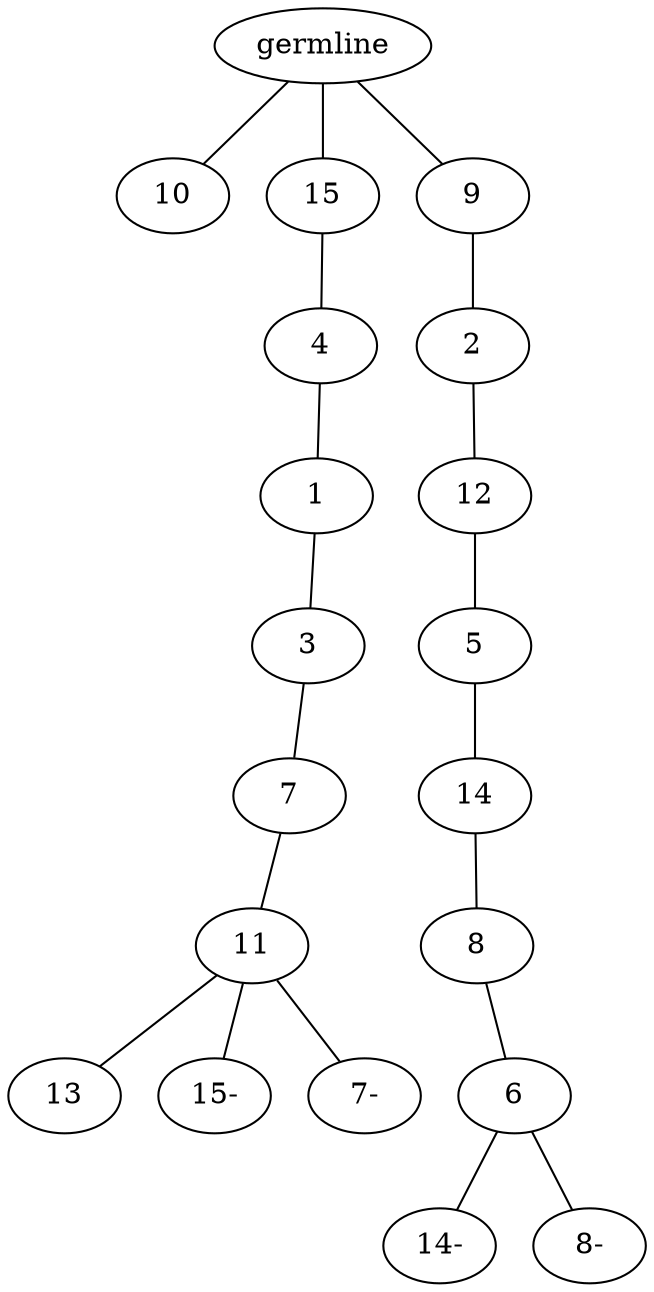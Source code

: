 graph tree {
    "139841979968480" [label="germline"];
    "139841976716928" [label="10"];
    "139841976714336" [label="15"];
    "139841976715200" [label="4"];
    "139841976716592" [label="1"];
    "139841971575920" [label="3"];
    "139841971575872" [label="7"];
    "139841971573712" [label="11"];
    "139841976697136" [label="13"];
    "139841976697904" [label="15-"];
    "139841976698000" [label="7-"];
    "139841976714480" [label="9"];
    "139841976714624" [label="2"];
    "139841971573664" [label="12"];
    "139841971574432" [label="5"];
    "139841971575584" [label="14"];
    "139841971574048" [label="8"];
    "139841971573184" [label="6"];
    "139841971574288" [label="14-"];
    "139841971574336" [label="8-"];
    "139841979968480" -- "139841976716928";
    "139841979968480" -- "139841976714336";
    "139841979968480" -- "139841976714480";
    "139841976714336" -- "139841976715200";
    "139841976715200" -- "139841976716592";
    "139841976716592" -- "139841971575920";
    "139841971575920" -- "139841971575872";
    "139841971575872" -- "139841971573712";
    "139841971573712" -- "139841976697136";
    "139841971573712" -- "139841976697904";
    "139841971573712" -- "139841976698000";
    "139841976714480" -- "139841976714624";
    "139841976714624" -- "139841971573664";
    "139841971573664" -- "139841971574432";
    "139841971574432" -- "139841971575584";
    "139841971575584" -- "139841971574048";
    "139841971574048" -- "139841971573184";
    "139841971573184" -- "139841971574288";
    "139841971573184" -- "139841971574336";
}
